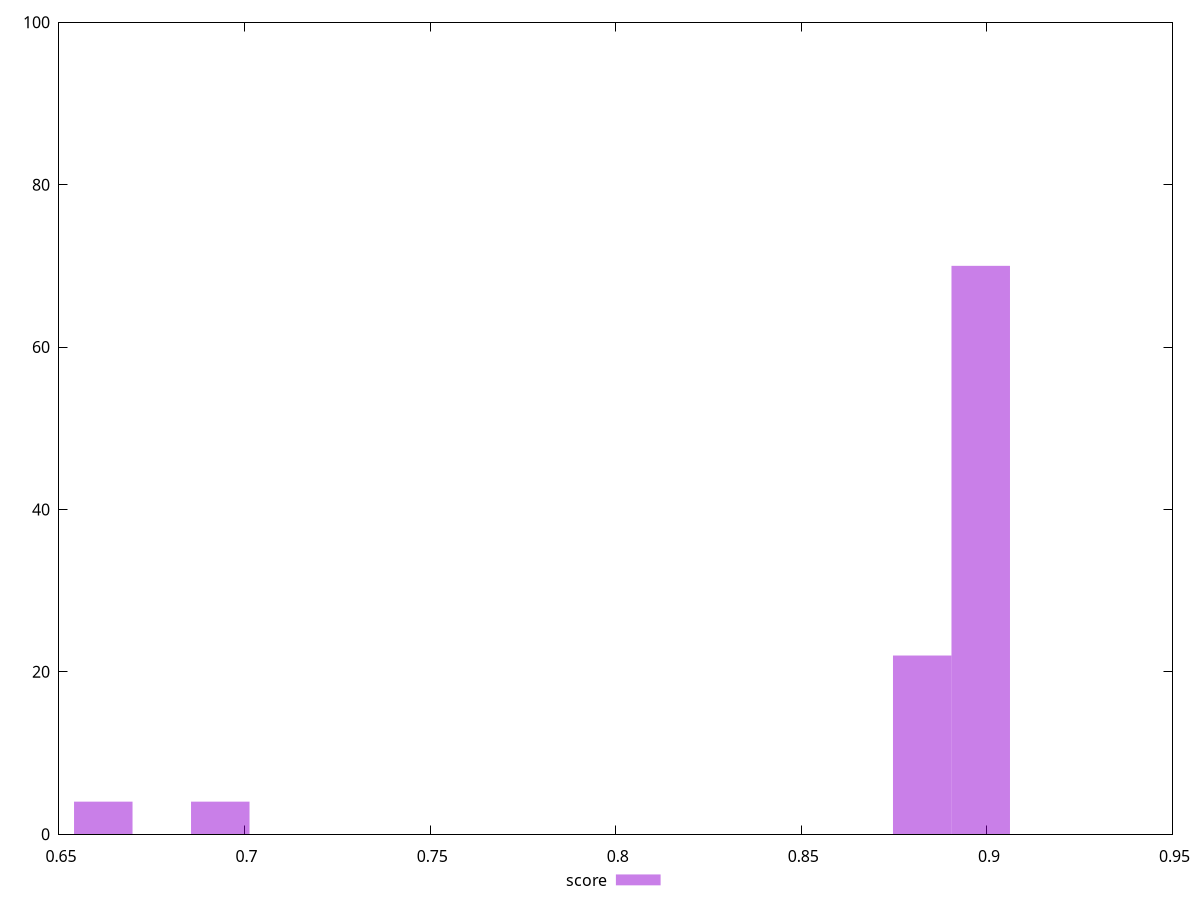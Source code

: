 reset
set terminal svg size 640, 490 enhanced background rgb 'white'
set output "report_00007_2020-12-11T15:55:29.892Z/largest-contentful-paint/samples/pages+cached+noexternal+nocss/score/histogram.svg"

$score <<EOF
0.8983329244036871 70
0.8825726976597628 22
0.661929523244822 4
0.6934499767326707 4
EOF

set key outside below
set boxwidth 0.015760226743924334
set yrange [0:100]
set style fill transparent solid 0.5 noborder

plot \
  $score title "score" with boxes, \


reset